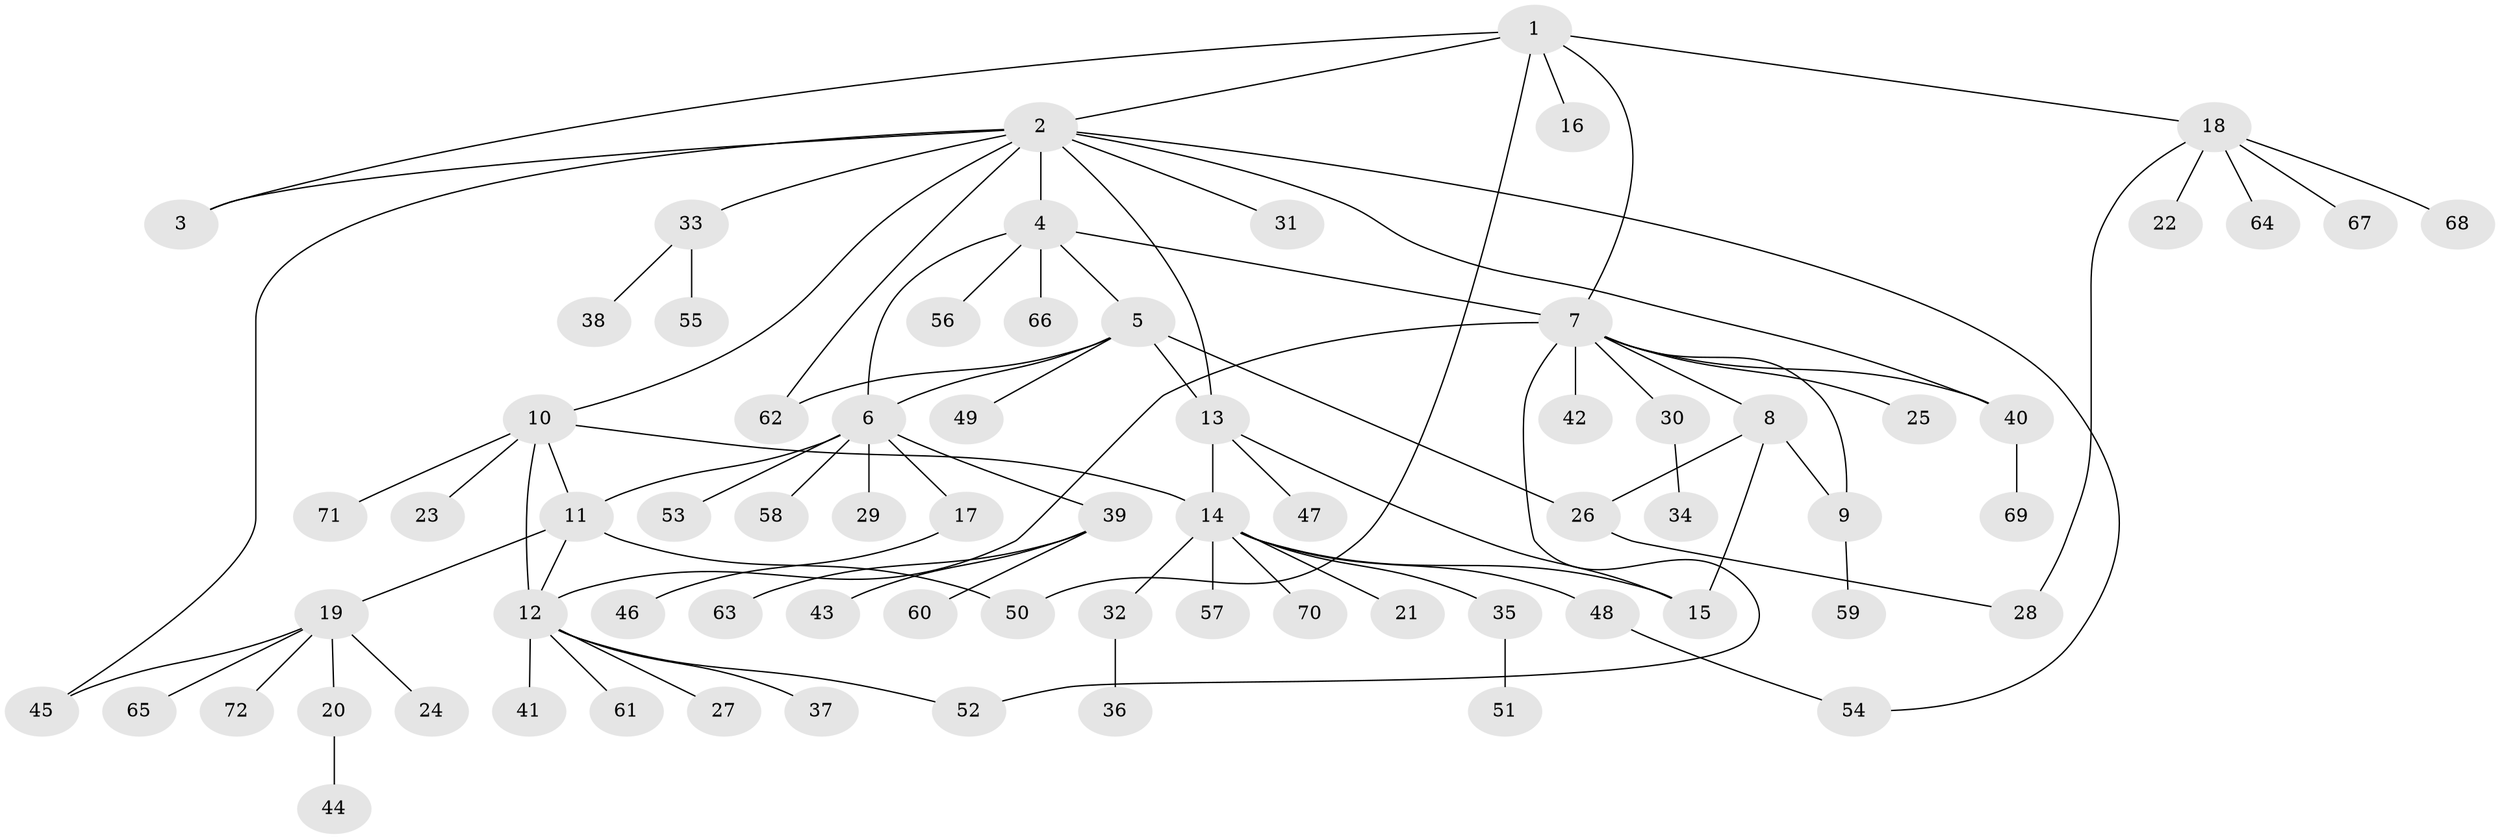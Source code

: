 // coarse degree distribution, {10: 0.023255813953488372, 3: 0.023255813953488372, 8: 0.023255813953488372, 4: 0.023255813953488372, 1: 0.7441860465116279, 2: 0.09302325581395349, 6: 0.023255813953488372, 11: 0.023255813953488372, 12: 0.023255813953488372}
// Generated by graph-tools (version 1.1) at 2025/58/03/04/25 21:58:16]
// undirected, 72 vertices, 90 edges
graph export_dot {
graph [start="1"]
  node [color=gray90,style=filled];
  1;
  2;
  3;
  4;
  5;
  6;
  7;
  8;
  9;
  10;
  11;
  12;
  13;
  14;
  15;
  16;
  17;
  18;
  19;
  20;
  21;
  22;
  23;
  24;
  25;
  26;
  27;
  28;
  29;
  30;
  31;
  32;
  33;
  34;
  35;
  36;
  37;
  38;
  39;
  40;
  41;
  42;
  43;
  44;
  45;
  46;
  47;
  48;
  49;
  50;
  51;
  52;
  53;
  54;
  55;
  56;
  57;
  58;
  59;
  60;
  61;
  62;
  63;
  64;
  65;
  66;
  67;
  68;
  69;
  70;
  71;
  72;
  1 -- 2;
  1 -- 3;
  1 -- 7;
  1 -- 16;
  1 -- 18;
  1 -- 50;
  2 -- 3;
  2 -- 4;
  2 -- 10;
  2 -- 13;
  2 -- 31;
  2 -- 33;
  2 -- 40;
  2 -- 45;
  2 -- 54;
  2 -- 62;
  4 -- 5;
  4 -- 6;
  4 -- 7;
  4 -- 56;
  4 -- 66;
  5 -- 6;
  5 -- 13;
  5 -- 26;
  5 -- 49;
  5 -- 62;
  6 -- 11;
  6 -- 17;
  6 -- 29;
  6 -- 39;
  6 -- 53;
  6 -- 58;
  7 -- 8;
  7 -- 9;
  7 -- 12;
  7 -- 25;
  7 -- 30;
  7 -- 40;
  7 -- 42;
  7 -- 52;
  8 -- 9;
  8 -- 15;
  8 -- 26;
  9 -- 59;
  10 -- 11;
  10 -- 12;
  10 -- 14;
  10 -- 23;
  10 -- 71;
  11 -- 12;
  11 -- 19;
  11 -- 50;
  12 -- 27;
  12 -- 37;
  12 -- 41;
  12 -- 52;
  12 -- 61;
  13 -- 14;
  13 -- 15;
  13 -- 47;
  14 -- 15;
  14 -- 21;
  14 -- 32;
  14 -- 35;
  14 -- 48;
  14 -- 57;
  14 -- 70;
  17 -- 46;
  18 -- 22;
  18 -- 28;
  18 -- 64;
  18 -- 67;
  18 -- 68;
  19 -- 20;
  19 -- 24;
  19 -- 45;
  19 -- 65;
  19 -- 72;
  20 -- 44;
  26 -- 28;
  30 -- 34;
  32 -- 36;
  33 -- 38;
  33 -- 55;
  35 -- 51;
  39 -- 43;
  39 -- 60;
  39 -- 63;
  40 -- 69;
  48 -- 54;
}
